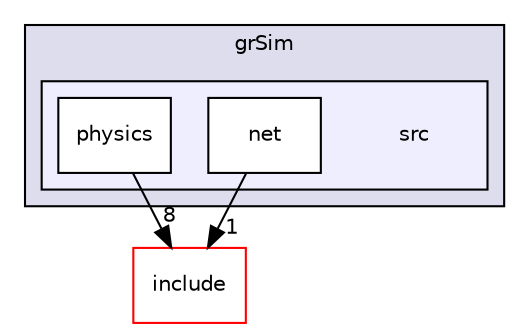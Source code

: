 digraph "grSim/src" {
  compound=true
  node [ fontsize="10", fontname="Helvetica"];
  edge [ labelfontsize="10", labelfontname="Helvetica"];
  subgraph clusterdir_9633864a0c91c597ca66e41734db3773 {
    graph [ bgcolor="#ddddee", pencolor="black", label="grSim" fontname="Helvetica", fontsize="10", URL="dir_9633864a0c91c597ca66e41734db3773.html"]
  subgraph clusterdir_604ad9f6b6cc82005520ff33ecc731fe {
    graph [ bgcolor="#eeeeff", pencolor="black", label="" URL="dir_604ad9f6b6cc82005520ff33ecc731fe.html"];
    dir_604ad9f6b6cc82005520ff33ecc731fe [shape=plaintext label="src"];
    dir_6c178bdcfb53fd53f68f29639f23af86 [shape=box label="net" color="black" fillcolor="white" style="filled" URL="dir_6c178bdcfb53fd53f68f29639f23af86.html"];
    dir_262918f0df2a50d101a21ed1c0755b06 [shape=box label="physics" color="black" fillcolor="white" style="filled" URL="dir_262918f0df2a50d101a21ed1c0755b06.html"];
  }
  }
  dir_d15b3a11243ff7d2a1de12d9629d9058 [shape=box label="include" fillcolor="white" style="filled" color="red" URL="dir_d15b3a11243ff7d2a1de12d9629d9058.html"];
  dir_6c178bdcfb53fd53f68f29639f23af86->dir_d15b3a11243ff7d2a1de12d9629d9058 [headlabel="1", labeldistance=1.5 headhref="dir_000034_000024.html"];
  dir_262918f0df2a50d101a21ed1c0755b06->dir_d15b3a11243ff7d2a1de12d9629d9058 [headlabel="8", labeldistance=1.5 headhref="dir_000036_000024.html"];
}
